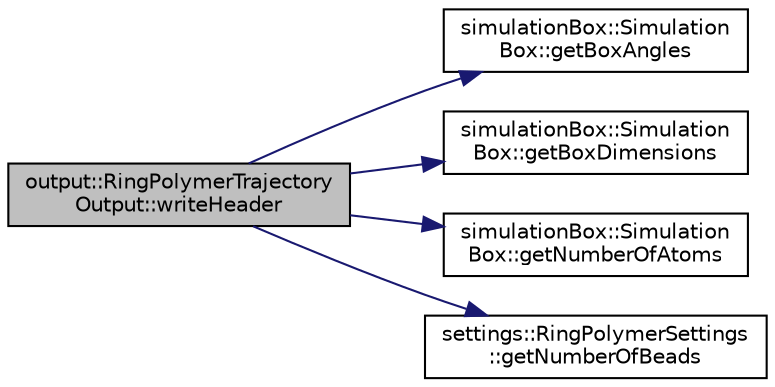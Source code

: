 digraph "output::RingPolymerTrajectoryOutput::writeHeader"
{
 // LATEX_PDF_SIZE
  edge [fontname="Helvetica",fontsize="10",labelfontname="Helvetica",labelfontsize="10"];
  node [fontname="Helvetica",fontsize="10",shape=record];
  rankdir="LR";
  Node1 [label="output::RingPolymerTrajectory\lOutput::writeHeader",height=0.2,width=0.4,color="black", fillcolor="grey75", style="filled", fontcolor="black",tooltip="write the header of the beads trajectory file"];
  Node1 -> Node2 [color="midnightblue",fontsize="10",style="solid",fontname="Helvetica"];
  Node2 [label="simulationBox::Simulation\lBox::getBoxAngles",height=0.2,width=0.4,color="black", fillcolor="white", style="filled",URL="$classsimulationBox_1_1SimulationBox.html#a2e5c680e4aff88d0364f2762fefbac05",tooltip=" "];
  Node1 -> Node3 [color="midnightblue",fontsize="10",style="solid",fontname="Helvetica"];
  Node3 [label="simulationBox::Simulation\lBox::getBoxDimensions",height=0.2,width=0.4,color="black", fillcolor="white", style="filled",URL="$classsimulationBox_1_1SimulationBox.html#a54060084fb172e0111befd5c371ff896",tooltip=" "];
  Node1 -> Node4 [color="midnightblue",fontsize="10",style="solid",fontname="Helvetica"];
  Node4 [label="simulationBox::Simulation\lBox::getNumberOfAtoms",height=0.2,width=0.4,color="black", fillcolor="white", style="filled",URL="$classsimulationBox_1_1SimulationBox.html#ae74d8f122b61d9ea6f6209cd24109d3d",tooltip=" "];
  Node1 -> Node5 [color="midnightblue",fontsize="10",style="solid",fontname="Helvetica"];
  Node5 [label="settings::RingPolymerSettings\l::getNumberOfBeads",height=0.2,width=0.4,color="black", fillcolor="white", style="filled",URL="$classsettings_1_1RingPolymerSettings.html#a533e679cc70a74bb935fde57ed96982a",tooltip=" "];
}
